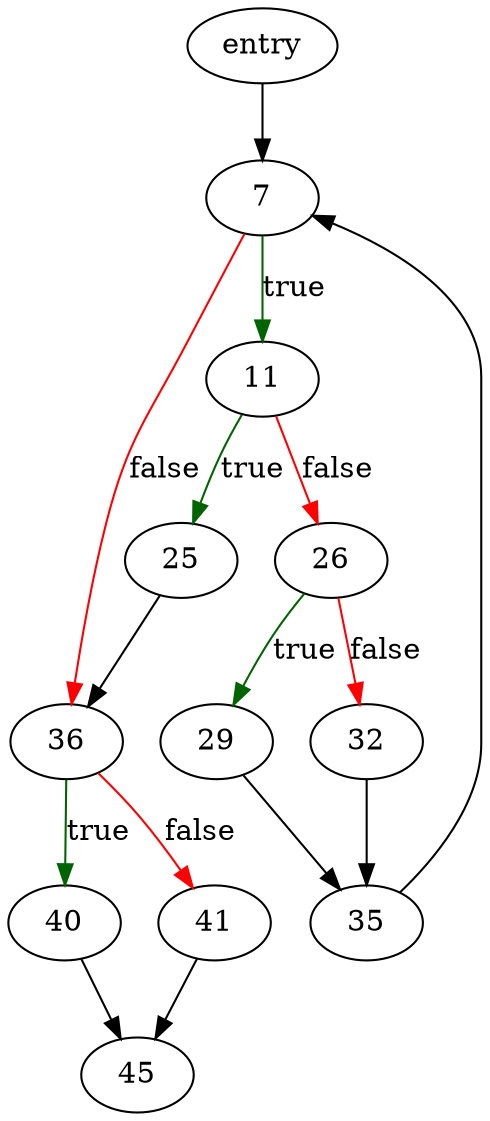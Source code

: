 digraph "pragmaLocate" {
	// Node definitions.
	1 [label=entry];
	7;
	11;
	25;
	26;
	29;
	32;
	35;
	36;
	40;
	41;
	45;

	// Edge definitions.
	1 -> 7;
	7 -> 11 [
		color=darkgreen
		label=true
	];
	7 -> 36 [
		color=red
		label=false
	];
	11 -> 25 [
		color=darkgreen
		label=true
	];
	11 -> 26 [
		color=red
		label=false
	];
	25 -> 36;
	26 -> 29 [
		color=darkgreen
		label=true
	];
	26 -> 32 [
		color=red
		label=false
	];
	29 -> 35;
	32 -> 35;
	35 -> 7;
	36 -> 40 [
		color=darkgreen
		label=true
	];
	36 -> 41 [
		color=red
		label=false
	];
	40 -> 45;
	41 -> 45;
}